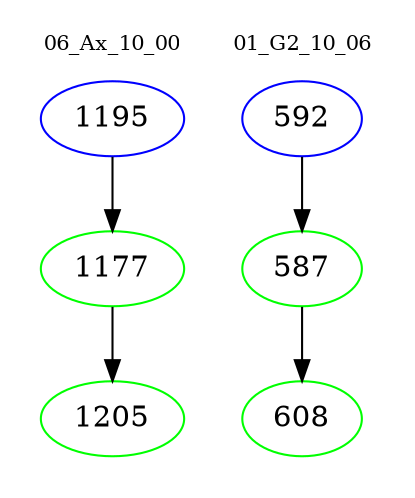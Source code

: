 digraph{
subgraph cluster_0 {
color = white
label = "06_Ax_10_00";
fontsize=10;
T0_1195 [label="1195", color="blue"]
T0_1195 -> T0_1177 [color="black"]
T0_1177 [label="1177", color="green"]
T0_1177 -> T0_1205 [color="black"]
T0_1205 [label="1205", color="green"]
}
subgraph cluster_1 {
color = white
label = "01_G2_10_06";
fontsize=10;
T1_592 [label="592", color="blue"]
T1_592 -> T1_587 [color="black"]
T1_587 [label="587", color="green"]
T1_587 -> T1_608 [color="black"]
T1_608 [label="608", color="green"]
}
}

